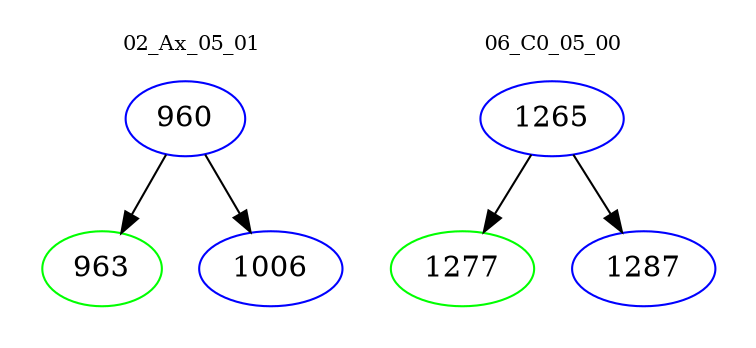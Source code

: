 digraph{
subgraph cluster_0 {
color = white
label = "02_Ax_05_01";
fontsize=10;
T0_960 [label="960", color="blue"]
T0_960 -> T0_963 [color="black"]
T0_963 [label="963", color="green"]
T0_960 -> T0_1006 [color="black"]
T0_1006 [label="1006", color="blue"]
}
subgraph cluster_1 {
color = white
label = "06_C0_05_00";
fontsize=10;
T1_1265 [label="1265", color="blue"]
T1_1265 -> T1_1277 [color="black"]
T1_1277 [label="1277", color="green"]
T1_1265 -> T1_1287 [color="black"]
T1_1287 [label="1287", color="blue"]
}
}
